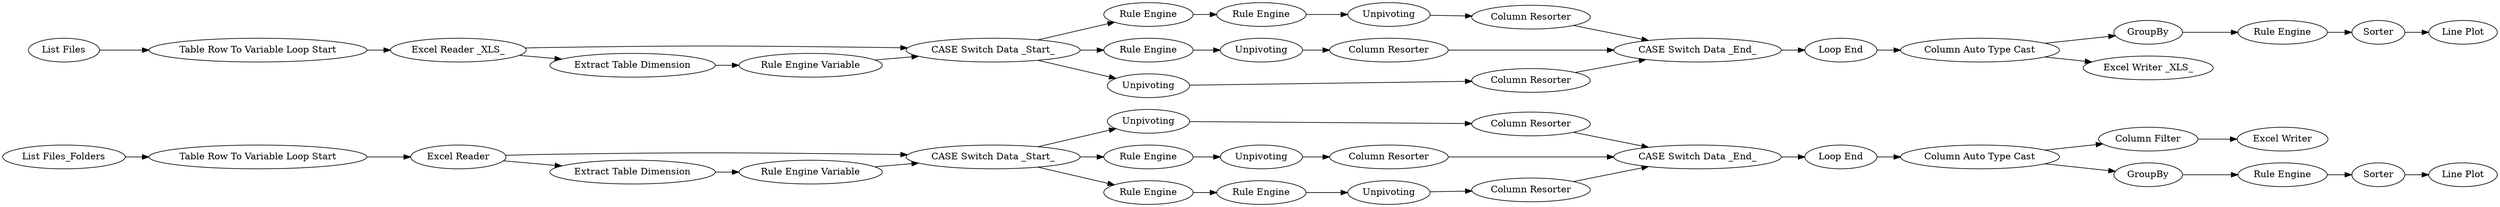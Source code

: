 digraph {
	"3585050162275862939_17" [label="Column Resorter"]
	"6084036917791235547_37" [label="Rule Engine Variable"]
	"3162090206455373424_10" [label="Rule Engine"]
	"6084036917791235547_33" [label="Loop End"]
	"3162090206455373424_15" [label="Column Resorter"]
	"8875823443764394025_7" [label=Unpivoting]
	"3585050162275862939_9" [label="Rule Engine"]
	"-4128008176047579599_14" [label=Unpivoting]
	"6084036917791235547_21" [label=GroupBy]
	"6084036917791235547_45" [label="Rule Engine"]
	"6084036917791235547_6" [label="CASE Switch Data _Start_"]
	"6084036917791235547_2" [label="Table Row To Variable Loop Start"]
	"3456432084924370566_16" [label=Unpivoting]
	"6084036917791235547_3" [label="Excel Reader _XLS_"]
	"6084036917791235547_44" [label="Line Plot"]
	"-4037824748919823882_8" [label="Column Resorter"]
	"6084036917791235547_4" [label="Extract Table Dimension"]
	"-4128008176047579599_10" [label="Rule Engine"]
	"6084036917791235547_18" [label="Loop End"]
	"6084036917791235547_28" [label=Sorter]
	"6084036917791235547_47" [label="Column Filter"]
	"6084036917791235547_13" [label="CASE Switch Data _End_"]
	"6084036917791235547_31" [label="Excel Reader"]
	"6084036917791235547_39" [label="Column Auto Type Cast"]
	"6084036917791235547_5" [label="Rule Engine Variable"]
	"6084036917791235547_30" [label="List Files_Folders"]
	"6084036917791235547_43" [label=GroupBy]
	"6084036917791235547_19" [label="Column Auto Type Cast"]
	"3162090206455373424_11" [label="Rule Engine"]
	"6084036917791235547_38" [label="CASE Switch Data _End_"]
	"6084036917791235547_41" [label=Sorter]
	"6084036917791235547_36" [label="CASE Switch Data _Start_"]
	"3456432084924370566_17" [label="Column Resorter"]
	"3456432084924370566_9" [label="Rule Engine"]
	"6084036917791235547_1" [label="List Files"]
	"3585050162275862939_16" [label=Unpivoting]
	"3162090206455373424_14" [label=Unpivoting]
	"6084036917791235547_22" [label="Excel Writer _XLS_"]
	"-4037824748919823882_7" [label=Unpivoting]
	"6084036917791235547_20" [label="Line Plot"]
	"-4128008176047579599_15" [label="Column Resorter"]
	"6084036917791235547_26" [label="Rule Engine"]
	"6084036917791235547_46" [label="Excel Writer"]
	"6084036917791235547_29" [label="Table Row To Variable Loop Start"]
	"8875823443764394025_8" [label="Column Resorter"]
	"-4128008176047579599_11" [label="Rule Engine"]
	"6084036917791235547_35" [label="Extract Table Dimension"]
	"3585050162275862939_16" -> "3585050162275862939_17"
	"6084036917791235547_3" -> "6084036917791235547_4"
	"6084036917791235547_6" -> "3456432084924370566_9"
	"6084036917791235547_30" -> "6084036917791235547_29"
	"-4037824748919823882_7" -> "-4037824748919823882_8"
	"3456432084924370566_17" -> "6084036917791235547_13"
	"6084036917791235547_6" -> "-4037824748919823882_7"
	"3162090206455373424_11" -> "3162090206455373424_14"
	"6084036917791235547_26" -> "6084036917791235547_28"
	"6084036917791235547_18" -> "6084036917791235547_19"
	"-4128008176047579599_11" -> "-4128008176047579599_14"
	"6084036917791235547_19" -> "6084036917791235547_22"
	"6084036917791235547_28" -> "6084036917791235547_20"
	"6084036917791235547_1" -> "6084036917791235547_2"
	"-4037824748919823882_8" -> "6084036917791235547_13"
	"6084036917791235547_4" -> "6084036917791235547_5"
	"6084036917791235547_21" -> "6084036917791235547_26"
	"6084036917791235547_13" -> "6084036917791235547_18"
	"6084036917791235547_2" -> "6084036917791235547_3"
	"3456432084924370566_16" -> "3456432084924370566_17"
	"6084036917791235547_39" -> "6084036917791235547_43"
	"3162090206455373424_14" -> "3162090206455373424_15"
	"3585050162275862939_17" -> "6084036917791235547_38"
	"6084036917791235547_43" -> "6084036917791235547_45"
	"6084036917791235547_5" -> "6084036917791235547_6"
	"-4128008176047579599_10" -> "-4128008176047579599_11"
	"6084036917791235547_36" -> "-4128008176047579599_10"
	"6084036917791235547_38" -> "6084036917791235547_33"
	"6084036917791235547_31" -> "6084036917791235547_36"
	"6084036917791235547_41" -> "6084036917791235547_44"
	"6084036917791235547_37" -> "6084036917791235547_36"
	"-4128008176047579599_14" -> "-4128008176047579599_15"
	"6084036917791235547_19" -> "6084036917791235547_21"
	"3162090206455373424_15" -> "6084036917791235547_13"
	"8875823443764394025_8" -> "6084036917791235547_38"
	"6084036917791235547_39" -> "6084036917791235547_47"
	"3456432084924370566_9" -> "3456432084924370566_16"
	"6084036917791235547_36" -> "8875823443764394025_7"
	"6084036917791235547_33" -> "6084036917791235547_39"
	"6084036917791235547_47" -> "6084036917791235547_46"
	"8875823443764394025_7" -> "8875823443764394025_8"
	"6084036917791235547_35" -> "6084036917791235547_37"
	"3162090206455373424_10" -> "3162090206455373424_11"
	"6084036917791235547_31" -> "6084036917791235547_35"
	"3585050162275862939_9" -> "3585050162275862939_16"
	"6084036917791235547_3" -> "6084036917791235547_6"
	"-4128008176047579599_15" -> "6084036917791235547_38"
	"6084036917791235547_29" -> "6084036917791235547_31"
	"6084036917791235547_36" -> "3585050162275862939_9"
	"6084036917791235547_45" -> "6084036917791235547_41"
	"6084036917791235547_6" -> "3162090206455373424_10"
	rankdir=LR
}
